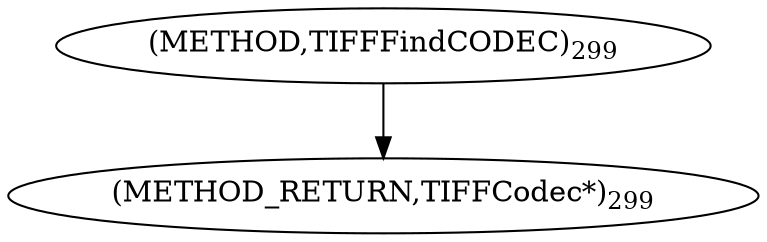 digraph "TIFFFindCODEC" {  
"8348" [label = <(METHOD,TIFFFindCODEC)<SUB>299</SUB>> ]
"8350" [label = <(METHOD_RETURN,TIFFCodec*)<SUB>299</SUB>> ]
  "8348" -> "8350" 
}
